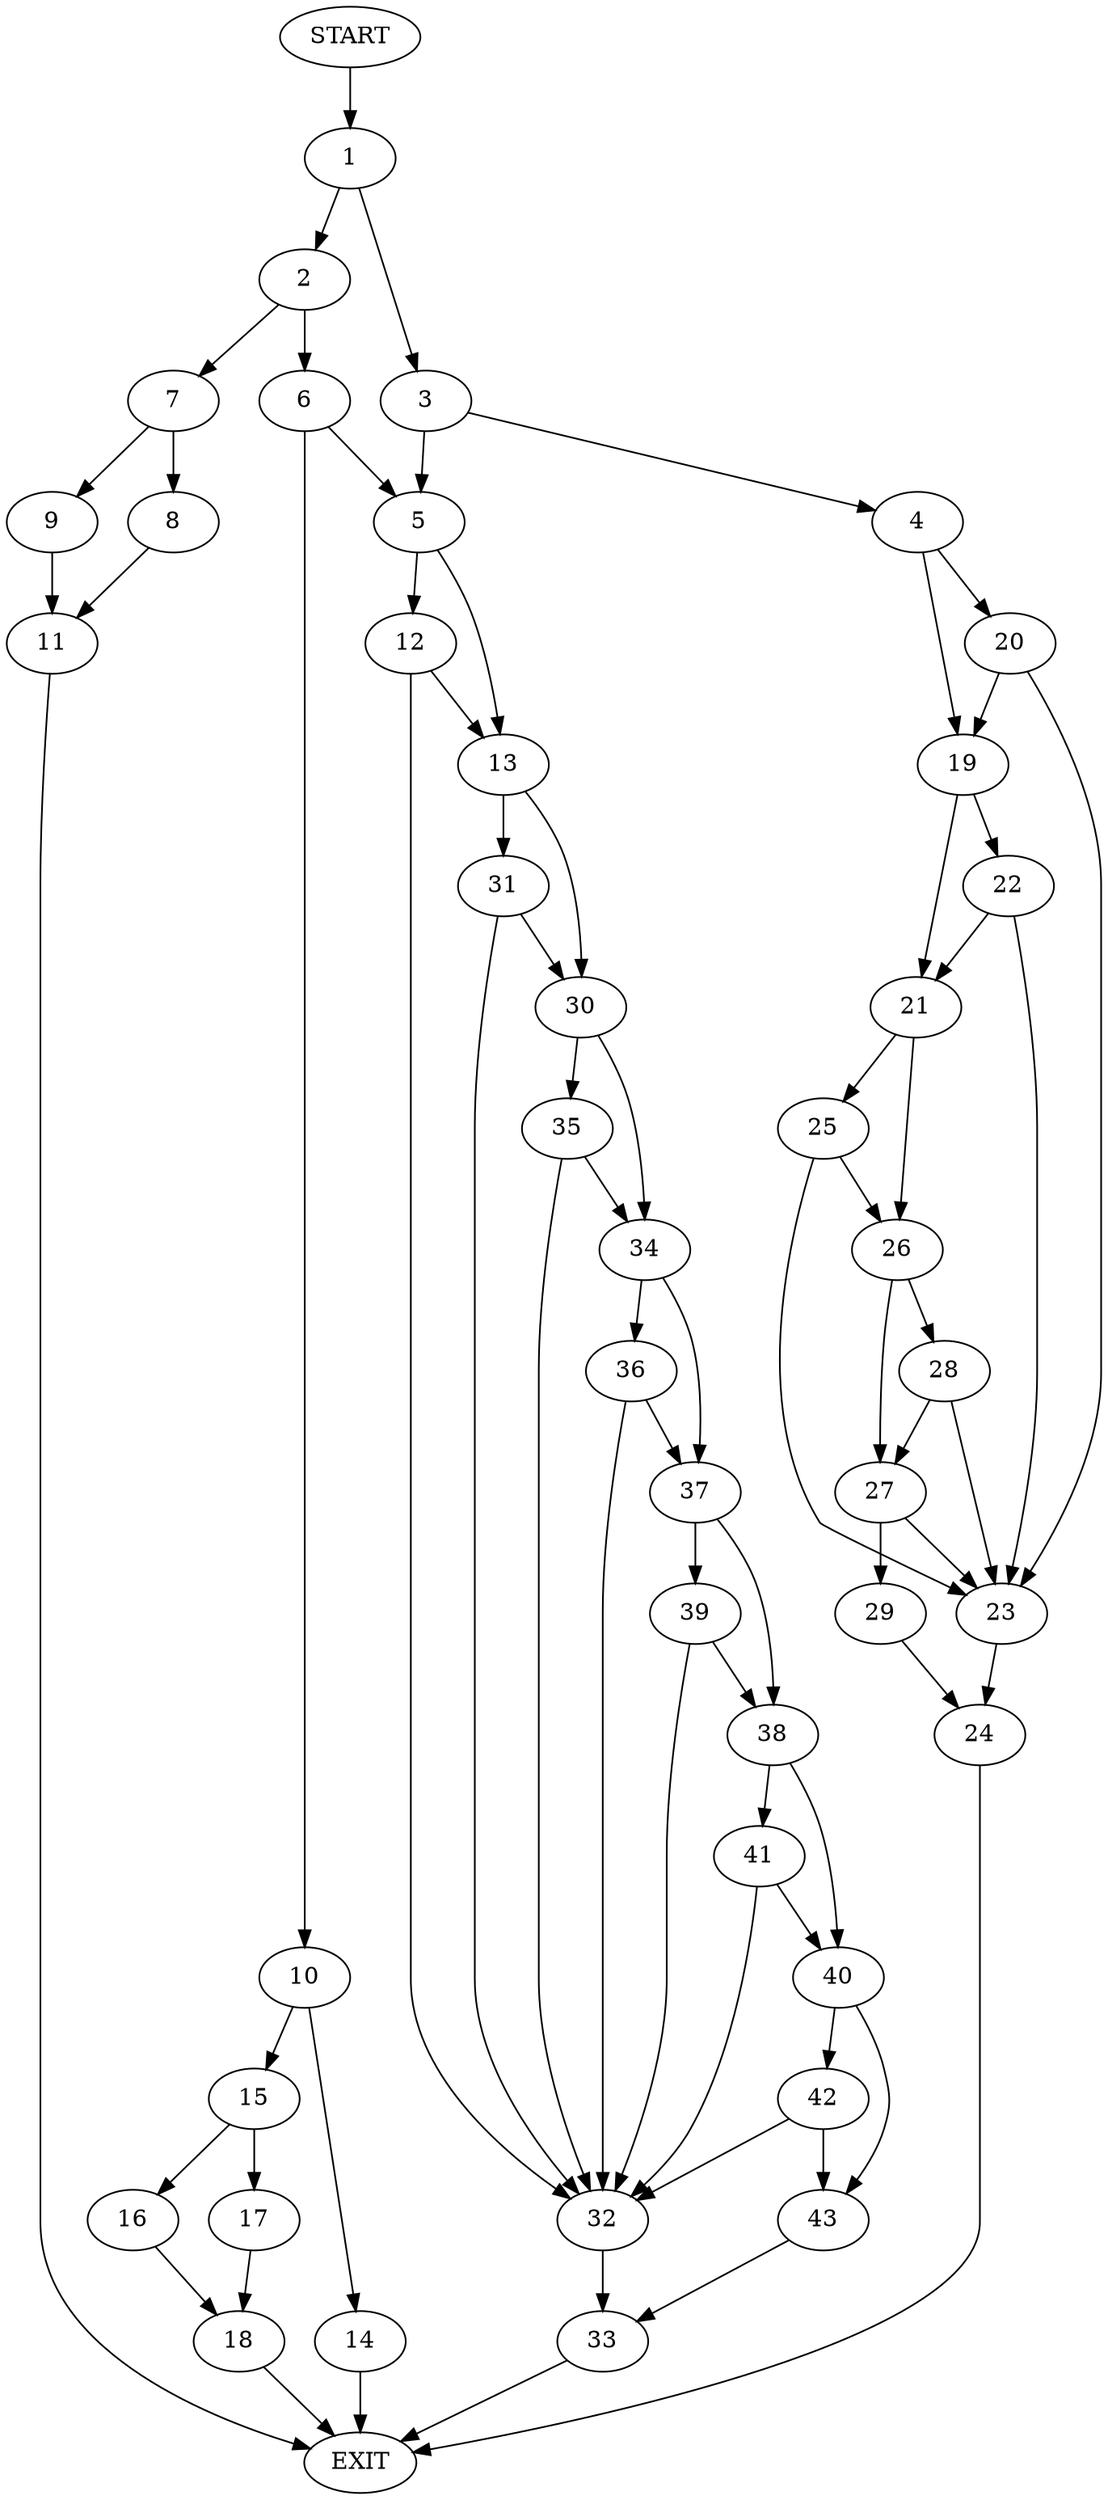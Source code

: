 digraph {
0 [label="START"]
44 [label="EXIT"]
0 -> 1
1 -> 2
1 -> 3
3 -> 4
3 -> 5
2 -> 6
2 -> 7
7 -> 8
7 -> 9
6 -> 5
6 -> 10
8 -> 11
9 -> 11
11 -> 44
5 -> 12
5 -> 13
10 -> 14
10 -> 15
15 -> 16
15 -> 17
14 -> 44
17 -> 18
16 -> 18
18 -> 44
4 -> 19
4 -> 20
19 -> 21
19 -> 22
20 -> 19
20 -> 23
23 -> 24
22 -> 21
22 -> 23
21 -> 25
21 -> 26
25 -> 26
25 -> 23
26 -> 27
26 -> 28
27 -> 29
27 -> 23
28 -> 27
28 -> 23
29 -> 24
24 -> 44
13 -> 30
13 -> 31
12 -> 32
12 -> 13
32 -> 33
31 -> 30
31 -> 32
30 -> 34
30 -> 35
35 -> 32
35 -> 34
34 -> 36
34 -> 37
36 -> 32
36 -> 37
37 -> 38
37 -> 39
39 -> 38
39 -> 32
38 -> 40
38 -> 41
40 -> 42
40 -> 43
41 -> 40
41 -> 32
43 -> 33
42 -> 43
42 -> 32
33 -> 44
}
